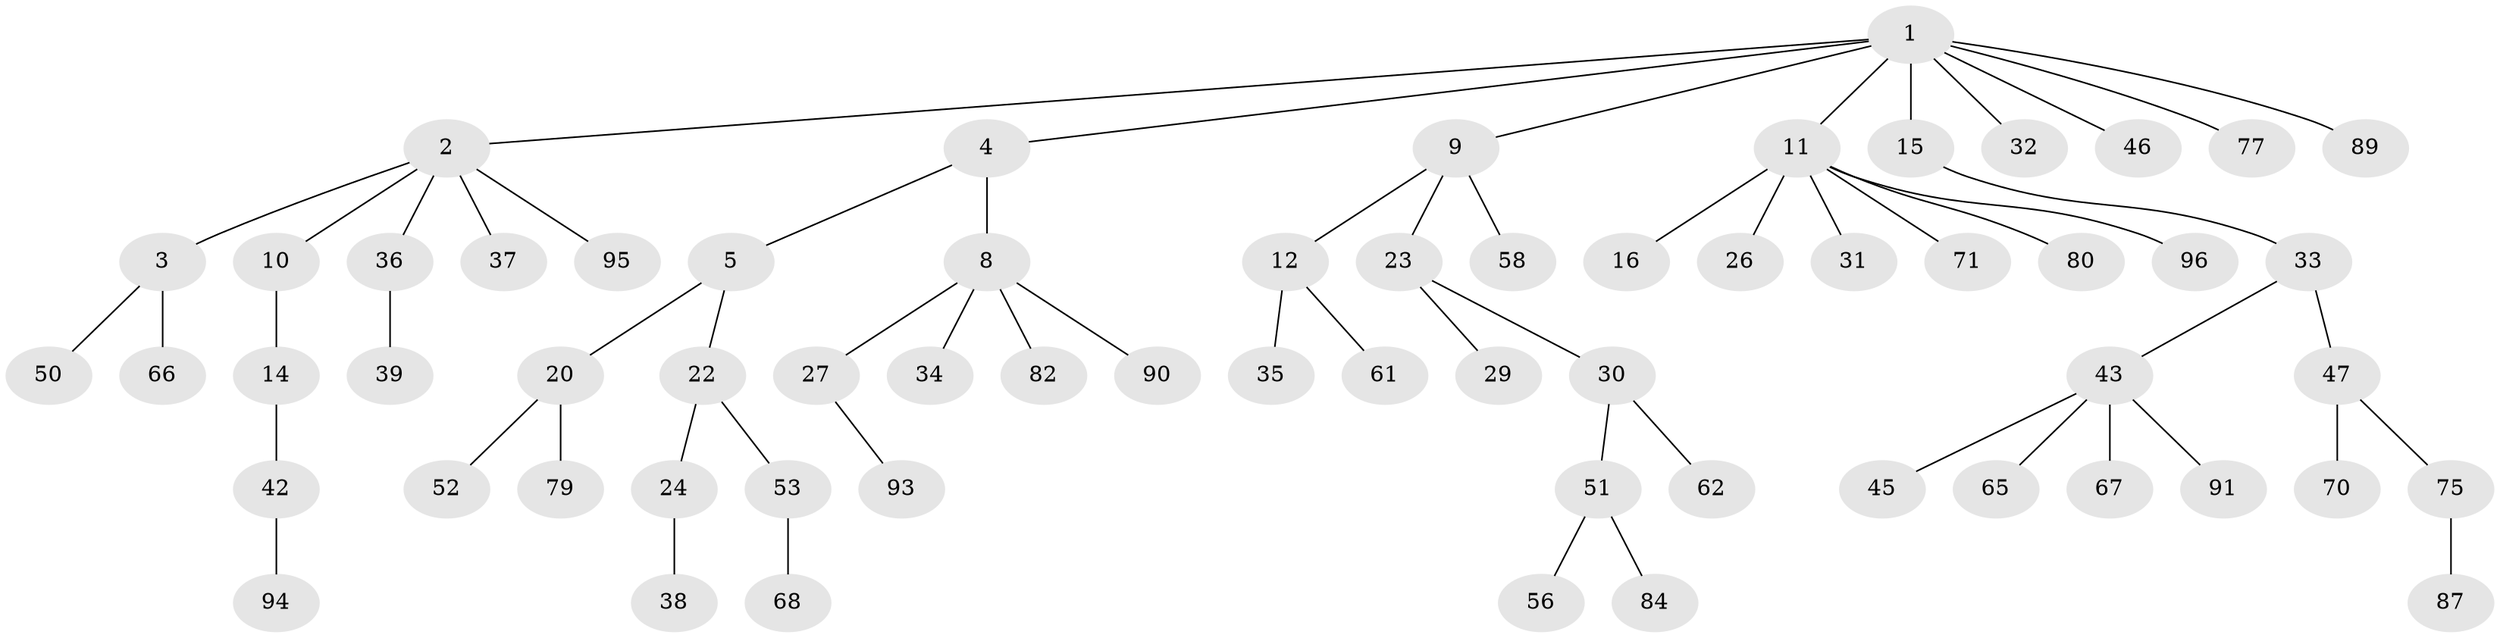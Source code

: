 // Generated by graph-tools (version 1.1) at 2025/24/03/03/25 07:24:07]
// undirected, 63 vertices, 62 edges
graph export_dot {
graph [start="1"]
  node [color=gray90,style=filled];
  1 [super="+7"];
  2 [super="+6"];
  3 [super="+18"];
  4;
  5 [super="+17"];
  8 [super="+60"];
  9 [super="+81"];
  10 [super="+25"];
  11 [super="+13"];
  12 [super="+21"];
  14 [super="+19"];
  15;
  16 [super="+73"];
  20 [super="+41"];
  22 [super="+88"];
  23 [super="+69"];
  24 [super="+28"];
  26;
  27 [super="+86"];
  29;
  30 [super="+54"];
  31;
  32;
  33 [super="+72"];
  34 [super="+40"];
  35;
  36 [super="+44"];
  37;
  38 [super="+48"];
  39;
  42 [super="+57"];
  43 [super="+49"];
  45;
  46;
  47 [super="+76"];
  50;
  51 [super="+59"];
  52;
  53 [super="+55"];
  56 [super="+63"];
  58 [super="+64"];
  61;
  62;
  65;
  66;
  67;
  68 [super="+74"];
  70;
  71;
  75 [super="+83"];
  77 [super="+78"];
  79;
  80;
  82;
  84 [super="+85"];
  87 [super="+92"];
  89;
  90;
  91;
  93;
  94;
  95;
  96;
  1 -- 2;
  1 -- 4;
  1 -- 9;
  1 -- 15;
  1 -- 32;
  1 -- 77;
  1 -- 89;
  1 -- 11;
  1 -- 46;
  2 -- 3;
  2 -- 37;
  2 -- 95;
  2 -- 10;
  2 -- 36;
  3 -- 50;
  3 -- 66;
  4 -- 5;
  4 -- 8;
  5 -- 20;
  5 -- 22;
  8 -- 27;
  8 -- 34;
  8 -- 82;
  8 -- 90;
  9 -- 12;
  9 -- 23;
  9 -- 58;
  10 -- 14;
  11 -- 26;
  11 -- 31;
  11 -- 71;
  11 -- 16;
  11 -- 80;
  11 -- 96;
  12 -- 35;
  12 -- 61;
  14 -- 42;
  15 -- 33;
  20 -- 52;
  20 -- 79;
  22 -- 24;
  22 -- 53;
  23 -- 29;
  23 -- 30;
  24 -- 38;
  27 -- 93;
  30 -- 51;
  30 -- 62;
  33 -- 43;
  33 -- 47;
  36 -- 39;
  42 -- 94;
  43 -- 45;
  43 -- 65;
  43 -- 67;
  43 -- 91;
  47 -- 70;
  47 -- 75;
  51 -- 56;
  51 -- 84;
  53 -- 68;
  75 -- 87;
}
